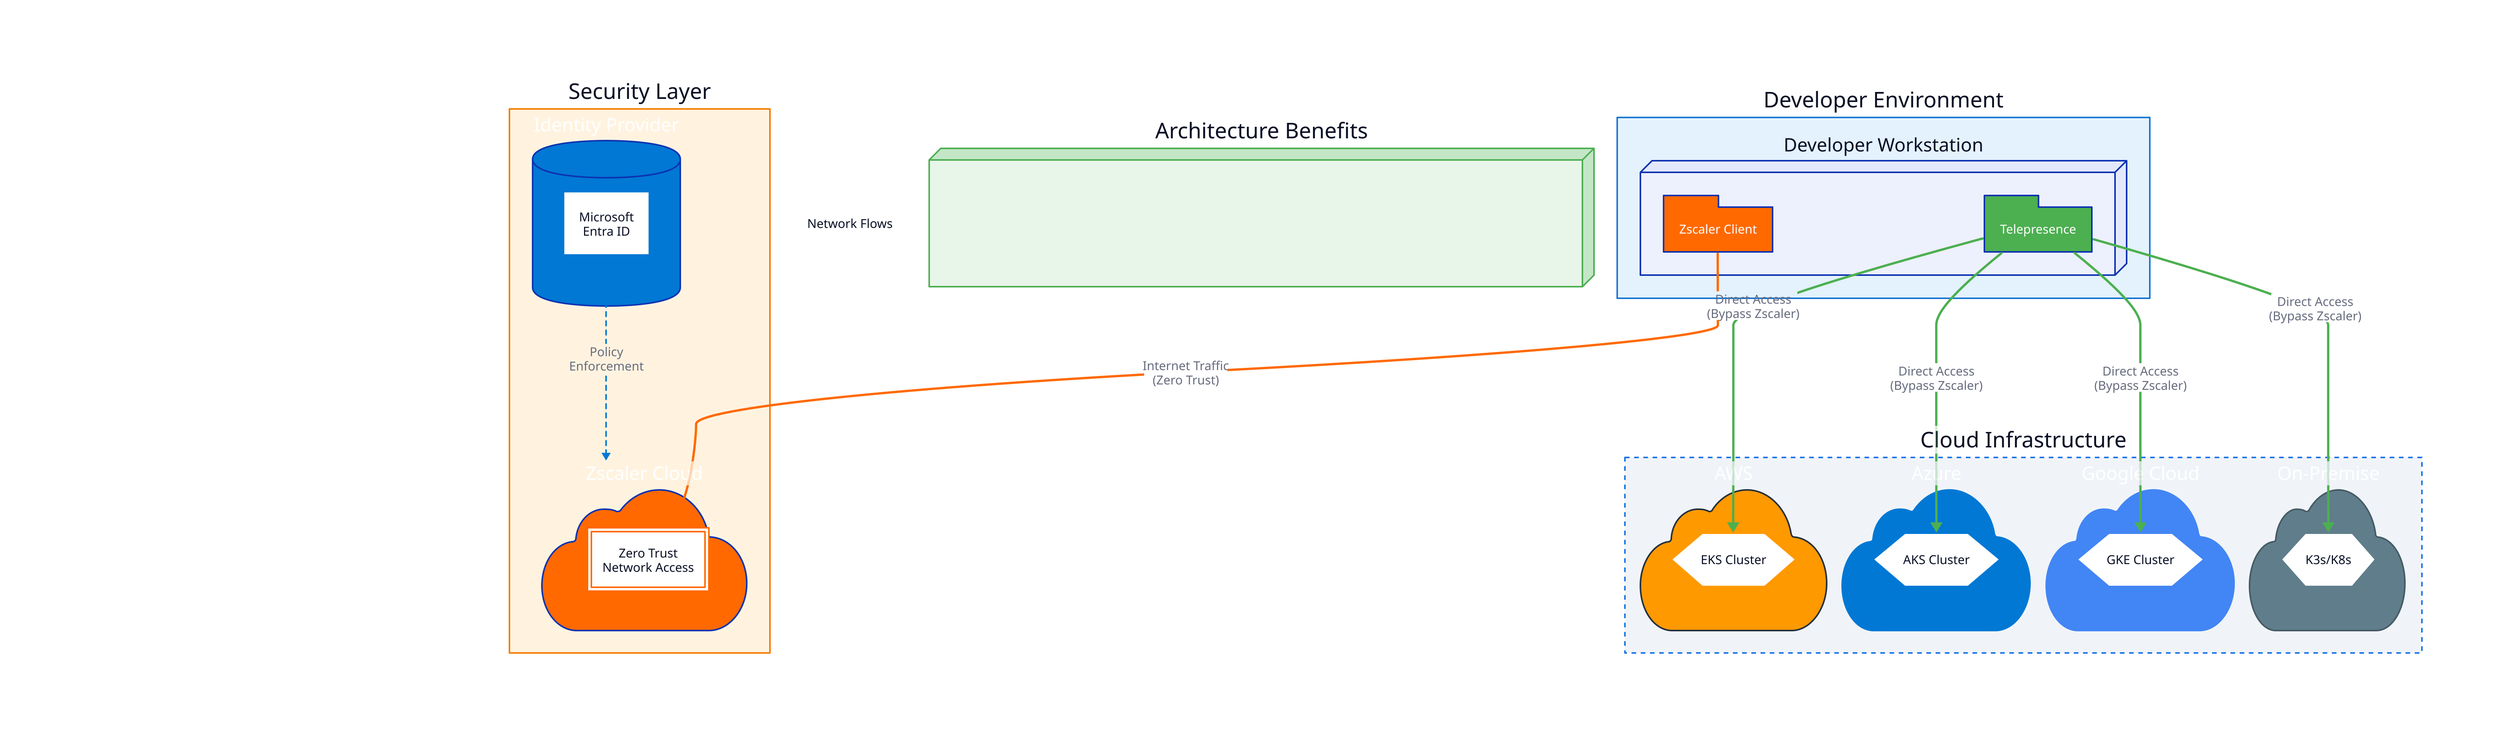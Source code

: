 # Cloud Architecture with Telepresence and Zscaler

direction: down

title: |md
  # Enterprise Cloud Architecture
  ## Kubernetes Development with Zero Trust Security
|

# Cloud Providers Section
clouds: Cloud Infrastructure {
  shape: rectangle
  style: {
    fill: "#f0f4f8"
    stroke: "#1a73e8"
    stroke-width: 2
    stroke-dash: 3
  }
  
  aws: AWS {
    shape: cloud
    style: {
      fill: "#ff9900"
      stroke: "#232f3e"
      font-color: "#ffffff"
      bold: true
    }
    
    eks: EKS Cluster {
      shape: hexagon
      style: {
        fill: "#ffffff"
        stroke: "#ff9900"
      }
    }
  }
  
  azure: Azure {
    shape: cloud
    style: {
      fill: "#0078d4"
      stroke: "#0078d4"
      font-color: "#ffffff"
      bold: true
    }
    
    aks: AKS Cluster {
      shape: hexagon
      style: {
        fill: "#ffffff"
        stroke: "#0078d4"
      }
    }
  }
  
  gcp: Google Cloud {
    shape: cloud
    style: {
      fill: "#4285f4"
      stroke: "#4285f4"
      font-color: "#ffffff"
      bold: true
    }
    
    gke: GKE Cluster {
      shape: hexagon
      style: {
        fill: "#ffffff"
        stroke: "#4285f4"
      }
    }
  }
  
  onprem: On-Premise {
    shape: cloud
    style: {
      fill: "#607d8b"
      stroke: "#455a64"
      font-color: "#ffffff"
      bold: true
    }
    
    k3s: K3s/K8s {
      shape: hexagon
      style: {
        fill: "#ffffff"
        stroke: "#607d8b"
      }
    }
  }
}

# Developer Environment
dev_env: Developer Environment {
  shape: rectangle
  style: {
    fill: "#e3f2fd"
    stroke: "#1976d2"
    stroke-width: 2
    bold: true
  }
  
  workstation: Developer Workstation {
    shape: rectangle
    style: {
      3d: true
    }
    
    telepresence: Telepresence {
      shape: package
      style: {
        fill: "#4caf50"
        font-color: "#ffffff"
      }
    }
    
    zscaler: Zscaler Client {
      shape: package
      style: {
        fill: "#ff6900"
        font-color: "#ffffff"
      }
    }
  }
}

# Security Layer
security: Security Layer {
  shape: rectangle
  style: {
    fill: "#fff3e0"
    stroke: "#f57c00"
    stroke-width: 2
    bold: true
  }
  
  zscaler_cloud: Zscaler Cloud {
    shape: cloud
    style: {
      fill: "#ff6900"
      font-color: "#ffffff"
      bold: true
    }
    
    ztna: Zero Trust\nNetwork Access {
      shape: rectangle
      style: {
        fill: "#ffffff"
        stroke: "#ff6900"
        stroke-width: 2
        double-border: true
      }
    }
  }
  
  identity: Identity Provider {
    shape: cylinder
    style: {
      fill: "#0078d4"
      font-color: "#ffffff"
      bold: true
    }
    
    entra: Microsoft\nEntra ID {
      shape: rectangle
      style: {
        fill: "#ffffff"
        stroke: "#0078d4"
      }
    }
  }
}

# Network Flows
flows: Network Flows {
  shape: text
  style: {
    font-size: 16
    bold: true
  }
}

# Connections - Development Flow
dev_env.workstation.telepresence -> clouds.aws.eks: Direct Access\n(Bypass Zscaler) {
  style: {
    stroke: "#4caf50"
    stroke-width: 3
    bold: true
  }
}

dev_env.workstation.telepresence -> clouds.azure.aks: Direct Access\n(Bypass Zscaler) {
  style: {
    stroke: "#4caf50"
    stroke-width: 3
    bold: true
  }
}

dev_env.workstation.telepresence -> clouds.gcp.gke: Direct Access\n(Bypass Zscaler) {
  style: {
    stroke: "#4caf50"
    stroke-width: 3
    bold: true
  }
}

dev_env.workstation.telepresence -> clouds.onprem.k3s: Direct Access\n(Bypass Zscaler) {
  style: {
    stroke: "#4caf50"
    stroke-width: 3
    bold: true
  }
}

# Connections - Security Flow
dev_env.workstation.zscaler -> security.zscaler_cloud.ztna: Internet Traffic\n(Zero Trust) {
  style: {
    stroke: "#ff6900"
    stroke-width: 3
    bold: true
  }
}

security.identity.entra -> security.zscaler_cloud: Policy\nEnforcement {
  style: {
    stroke: "#0078d4"
    stroke-width: 2
    stroke-dash: 3
  }
}

# Architecture Benefits
benefits: Architecture Benefits {
  shape: rectangle
  style: {
    fill: "#e8f5e9"
    stroke: "#4caf50"
    stroke-width: 2
    3d: true
  }
  
  content: |md
    **Multi-Cloud Support:**
    • Works with any Kubernetes cluster
    • AWS EKS, Azure AKS, Google GKE
    • On-premise K8s/K3s
    
    **Security Maintained:**
    • Zero Trust for internet
    • Direct cluster access
    • Identity-based policies
    
    **Developer Productivity:**
    • No proxy latency
    • Local development
    • Live traffic interception
  |
}